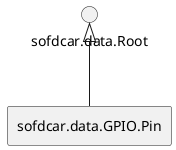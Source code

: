 @startuml
skinparam componentStyle rectangle


rectangle "sofdcar.data.GPIO.Pin"


"sofdcar.data.Root" <|-- "sofdcar.data.GPIO.Pin"

@enduml